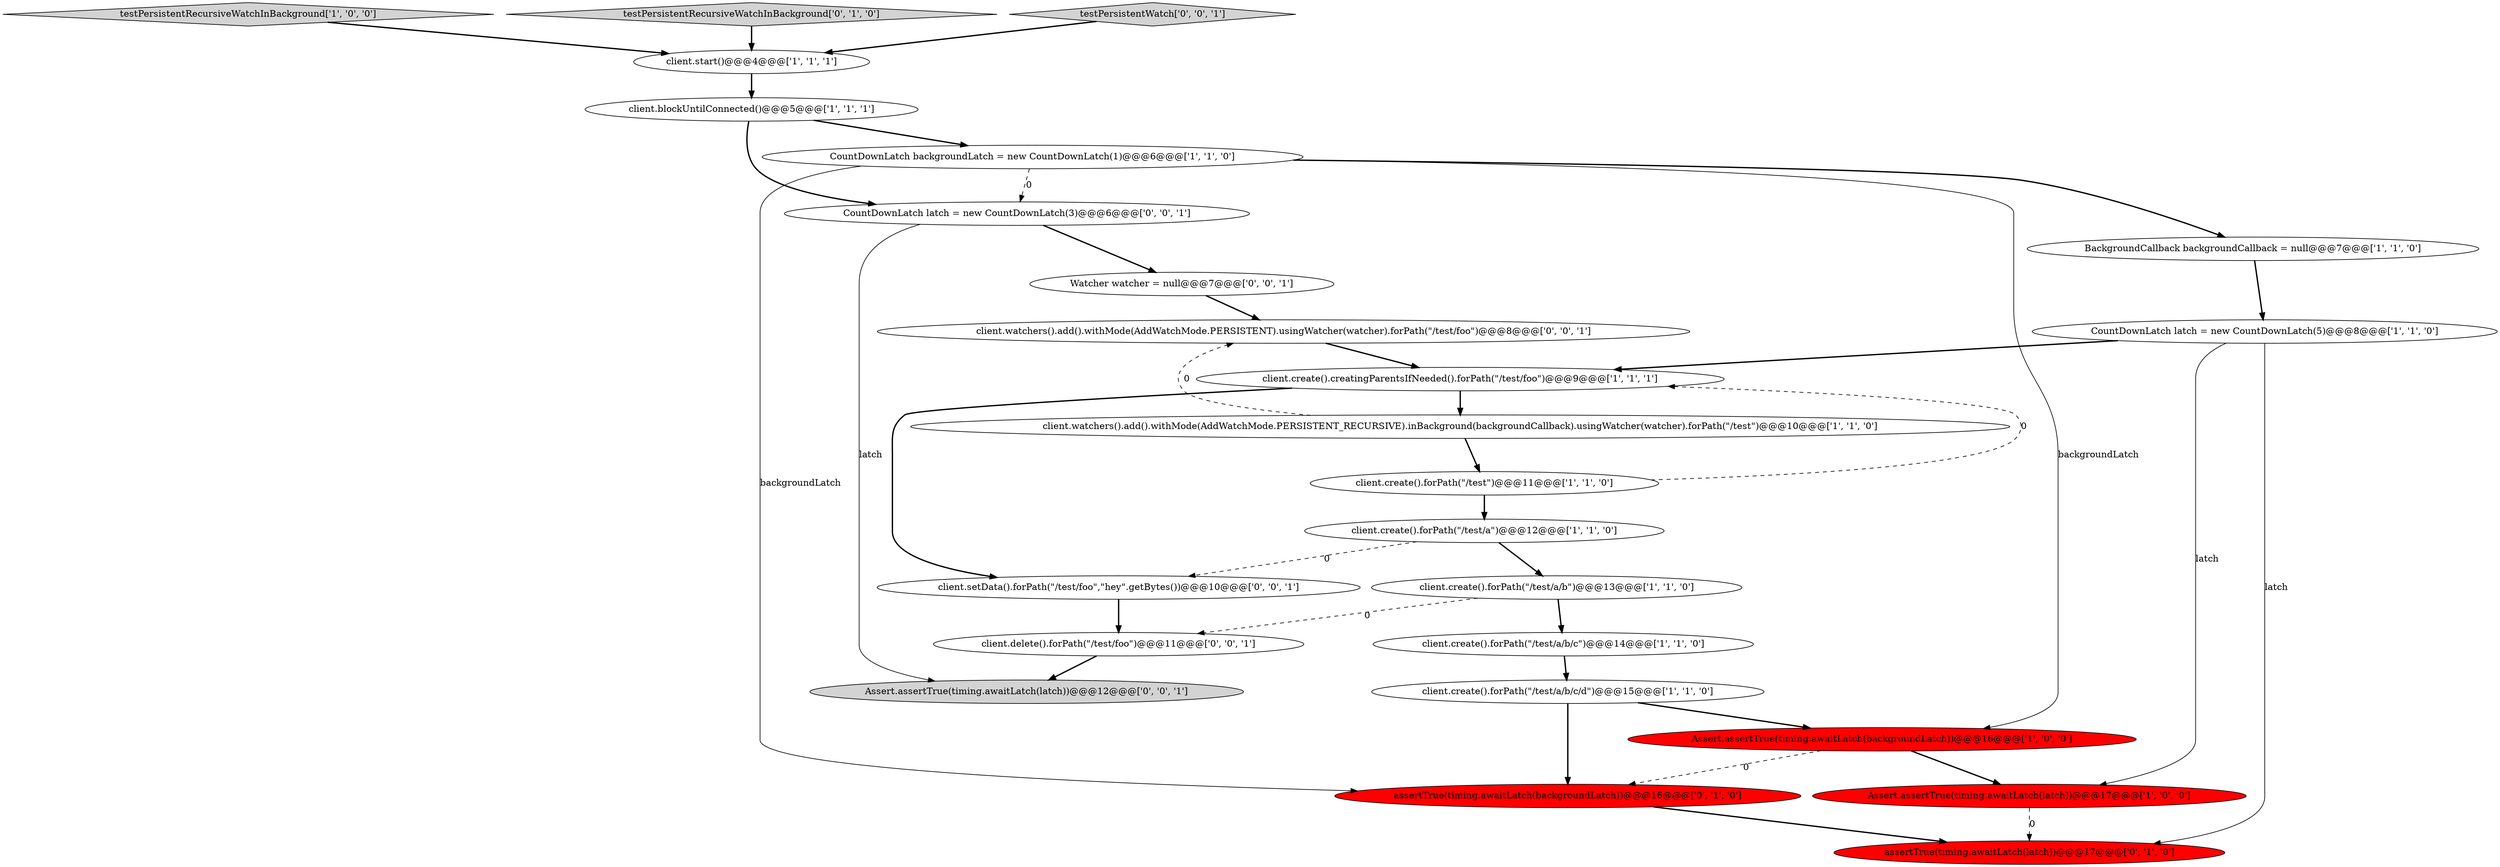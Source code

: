 digraph {
2 [style = filled, label = "client.create().forPath(\"/test/a\")@@@12@@@['1', '1', '0']", fillcolor = white, shape = ellipse image = "AAA0AAABBB1BBB"];
8 [style = filled, label = "testPersistentRecursiveWatchInBackground['1', '0', '0']", fillcolor = lightgray, shape = diamond image = "AAA0AAABBB1BBB"];
4 [style = filled, label = "client.create().forPath(\"/test/a/b/c/d\")@@@15@@@['1', '1', '0']", fillcolor = white, shape = ellipse image = "AAA0AAABBB1BBB"];
6 [style = filled, label = "Assert.assertTrue(timing.awaitLatch(latch))@@@17@@@['1', '0', '0']", fillcolor = red, shape = ellipse image = "AAA1AAABBB1BBB"];
23 [style = filled, label = "client.watchers().add().withMode(AddWatchMode.PERSISTENT).usingWatcher(watcher).forPath(\"/test/foo\")@@@8@@@['0', '0', '1']", fillcolor = white, shape = ellipse image = "AAA0AAABBB3BBB"];
3 [style = filled, label = "client.create().forPath(\"/test/a/b\")@@@13@@@['1', '1', '0']", fillcolor = white, shape = ellipse image = "AAA0AAABBB1BBB"];
16 [style = filled, label = "assertTrue(timing.awaitLatch(latch))@@@17@@@['0', '1', '0']", fillcolor = red, shape = ellipse image = "AAA1AAABBB2BBB"];
15 [style = filled, label = "testPersistentRecursiveWatchInBackground['0', '1', '0']", fillcolor = lightgray, shape = diamond image = "AAA0AAABBB2BBB"];
1 [style = filled, label = "CountDownLatch backgroundLatch = new CountDownLatch(1)@@@6@@@['1', '1', '0']", fillcolor = white, shape = ellipse image = "AAA0AAABBB1BBB"];
18 [style = filled, label = "client.delete().forPath(\"/test/foo\")@@@11@@@['0', '0', '1']", fillcolor = white, shape = ellipse image = "AAA0AAABBB3BBB"];
5 [style = filled, label = "client.create().creatingParentsIfNeeded().forPath(\"/test/foo\")@@@9@@@['1', '1', '1']", fillcolor = white, shape = ellipse image = "AAA0AAABBB1BBB"];
12 [style = filled, label = "CountDownLatch latch = new CountDownLatch(5)@@@8@@@['1', '1', '0']", fillcolor = white, shape = ellipse image = "AAA0AAABBB1BBB"];
24 [style = filled, label = "testPersistentWatch['0', '0', '1']", fillcolor = lightgray, shape = diamond image = "AAA0AAABBB3BBB"];
13 [style = filled, label = "client.start()@@@4@@@['1', '1', '1']", fillcolor = white, shape = ellipse image = "AAA0AAABBB1BBB"];
19 [style = filled, label = "Watcher watcher = null@@@7@@@['0', '0', '1']", fillcolor = white, shape = ellipse image = "AAA0AAABBB3BBB"];
7 [style = filled, label = "Assert.assertTrue(timing.awaitLatch(backgroundLatch))@@@16@@@['1', '0', '0']", fillcolor = red, shape = ellipse image = "AAA1AAABBB1BBB"];
14 [style = filled, label = "BackgroundCallback backgroundCallback = null@@@7@@@['1', '1', '0']", fillcolor = white, shape = ellipse image = "AAA0AAABBB1BBB"];
20 [style = filled, label = "Assert.assertTrue(timing.awaitLatch(latch))@@@12@@@['0', '0', '1']", fillcolor = lightgray, shape = ellipse image = "AAA0AAABBB3BBB"];
10 [style = filled, label = "client.watchers().add().withMode(AddWatchMode.PERSISTENT_RECURSIVE).inBackground(backgroundCallback).usingWatcher(watcher).forPath(\"/test\")@@@10@@@['1', '1', '0']", fillcolor = white, shape = ellipse image = "AAA0AAABBB1BBB"];
21 [style = filled, label = "CountDownLatch latch = new CountDownLatch(3)@@@6@@@['0', '0', '1']", fillcolor = white, shape = ellipse image = "AAA0AAABBB3BBB"];
22 [style = filled, label = "client.setData().forPath(\"/test/foo\",\"hey\".getBytes())@@@10@@@['0', '0', '1']", fillcolor = white, shape = ellipse image = "AAA0AAABBB3BBB"];
17 [style = filled, label = "assertTrue(timing.awaitLatch(backgroundLatch))@@@16@@@['0', '1', '0']", fillcolor = red, shape = ellipse image = "AAA1AAABBB2BBB"];
0 [style = filled, label = "client.create().forPath(\"/test\")@@@11@@@['1', '1', '0']", fillcolor = white, shape = ellipse image = "AAA0AAABBB1BBB"];
11 [style = filled, label = "client.create().forPath(\"/test/a/b/c\")@@@14@@@['1', '1', '0']", fillcolor = white, shape = ellipse image = "AAA0AAABBB1BBB"];
9 [style = filled, label = "client.blockUntilConnected()@@@5@@@['1', '1', '1']", fillcolor = white, shape = ellipse image = "AAA0AAABBB1BBB"];
5->10 [style = bold, label=""];
1->17 [style = solid, label="backgroundLatch"];
15->13 [style = bold, label=""];
12->5 [style = bold, label=""];
4->17 [style = bold, label=""];
21->19 [style = bold, label=""];
23->5 [style = bold, label=""];
0->5 [style = dashed, label="0"];
7->17 [style = dashed, label="0"];
3->18 [style = dashed, label="0"];
2->3 [style = bold, label=""];
11->4 [style = bold, label=""];
0->2 [style = bold, label=""];
21->20 [style = solid, label="latch"];
3->11 [style = bold, label=""];
1->21 [style = dashed, label="0"];
4->7 [style = bold, label=""];
18->20 [style = bold, label=""];
12->16 [style = solid, label="latch"];
22->18 [style = bold, label=""];
6->16 [style = dashed, label="0"];
1->7 [style = solid, label="backgroundLatch"];
19->23 [style = bold, label=""];
14->12 [style = bold, label=""];
10->0 [style = bold, label=""];
7->6 [style = bold, label=""];
9->21 [style = bold, label=""];
1->14 [style = bold, label=""];
13->9 [style = bold, label=""];
9->1 [style = bold, label=""];
5->22 [style = bold, label=""];
2->22 [style = dashed, label="0"];
12->6 [style = solid, label="latch"];
10->23 [style = dashed, label="0"];
17->16 [style = bold, label=""];
8->13 [style = bold, label=""];
24->13 [style = bold, label=""];
}
